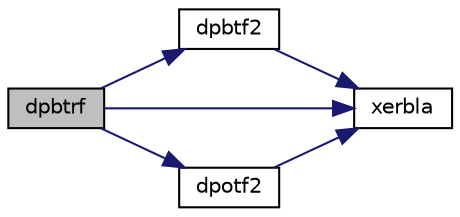 digraph "dpbtrf"
{
 // LATEX_PDF_SIZE
  edge [fontname="Helvetica",fontsize="10",labelfontname="Helvetica",labelfontsize="10"];
  node [fontname="Helvetica",fontsize="10",shape=record];
  rankdir="LR";
  Node1 [label="dpbtrf",height=0.2,width=0.4,color="black", fillcolor="grey75", style="filled", fontcolor="black",tooltip="DPBTRF"];
  Node1 -> Node2 [color="midnightblue",fontsize="10",style="solid",fontname="Helvetica"];
  Node2 [label="dpbtf2",height=0.2,width=0.4,color="black", fillcolor="white", style="filled",URL="$dpbtf2_8f.html#ab4f5d214e22aea403fb0d70172673e9e",tooltip="DPBTF2 computes the Cholesky factorization of a symmetric/Hermitian positive definite band matrix (un..."];
  Node2 -> Node3 [color="midnightblue",fontsize="10",style="solid",fontname="Helvetica"];
  Node3 [label="xerbla",height=0.2,width=0.4,color="black", fillcolor="white", style="filled",URL="$xerbla_8f.html#a377ee61015baf8dea7770b3a404b1c07",tooltip="XERBLA"];
  Node1 -> Node4 [color="midnightblue",fontsize="10",style="solid",fontname="Helvetica"];
  Node4 [label="dpotf2",height=0.2,width=0.4,color="black", fillcolor="white", style="filled",URL="$dpotf2_8f.html#a7a5f5e88ba6f8d8d0382cac5c2c18019",tooltip="DPOTF2 computes the Cholesky factorization of a symmetric/Hermitian positive definite matrix (unblock..."];
  Node4 -> Node3 [color="midnightblue",fontsize="10",style="solid",fontname="Helvetica"];
  Node1 -> Node3 [color="midnightblue",fontsize="10",style="solid",fontname="Helvetica"];
}
